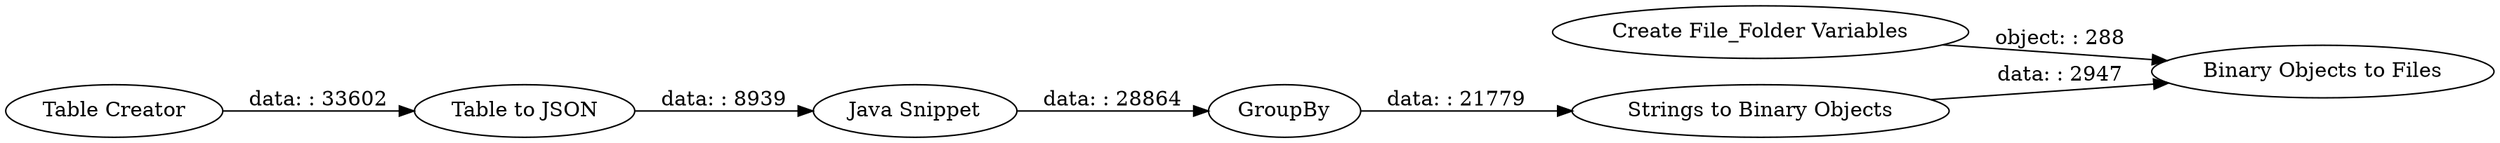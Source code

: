 digraph {
	"-116433258394242060_1344" [label="Strings to Binary Objects"]
	"-116433258394242060_1347" [label="Table Creator"]
	"-116433258394242060_1345" [label="Binary Objects to Files"]
	"-116433258394242060_1340" [label="Table to JSON"]
	"-116433258394242060_1342" [label="Java Snippet"]
	"-116433258394242060_1348" [label="Create File_Folder Variables"]
	"-116433258394242060_1343" [label=GroupBy]
	"-116433258394242060_1342" -> "-116433258394242060_1343" [label="data: : 28864"]
	"-116433258394242060_1348" -> "-116433258394242060_1345" [label="object: : 288"]
	"-116433258394242060_1340" -> "-116433258394242060_1342" [label="data: : 8939"]
	"-116433258394242060_1347" -> "-116433258394242060_1340" [label="data: : 33602"]
	"-116433258394242060_1344" -> "-116433258394242060_1345" [label="data: : 2947"]
	"-116433258394242060_1343" -> "-116433258394242060_1344" [label="data: : 21779"]
	rankdir=LR
}
